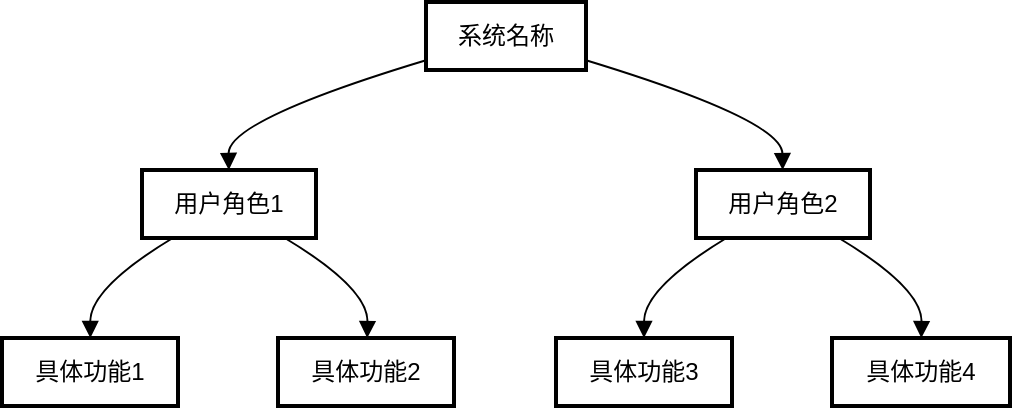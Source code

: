 <mxfile version="22.1.7" type="github">
  <diagram name="第 1 页" id="A52_NE2SCT95nualfsG8">
    <mxGraphModel>
      <root>
        <mxCell id="0" />
        <mxCell id="1" parent="0" />
        <mxCell id="2" value="系统名称" style="whiteSpace=wrap;strokeWidth=2;" vertex="1" parent="1">
          <mxGeometry x="212" width="80" height="34" as="geometry" />
        </mxCell>
        <mxCell id="3" value="用户角色1" style="whiteSpace=wrap;strokeWidth=2;" vertex="1" parent="1">
          <mxGeometry x="70" y="84" width="87" height="34" as="geometry" />
        </mxCell>
        <mxCell id="4" value="用户角色2" style="whiteSpace=wrap;strokeWidth=2;" vertex="1" parent="1">
          <mxGeometry x="347" y="84" width="87" height="34" as="geometry" />
        </mxCell>
        <mxCell id="5" value="具体功能1" style="whiteSpace=wrap;strokeWidth=2;" vertex="1" parent="1">
          <mxGeometry y="168" width="88" height="34" as="geometry" />
        </mxCell>
        <mxCell id="6" value="具体功能2" style="whiteSpace=wrap;strokeWidth=2;" vertex="1" parent="1">
          <mxGeometry x="138" y="168" width="88" height="34" as="geometry" />
        </mxCell>
        <mxCell id="7" value="具体功能3" style="whiteSpace=wrap;strokeWidth=2;" vertex="1" parent="1">
          <mxGeometry x="277" y="168" width="88" height="34" as="geometry" />
        </mxCell>
        <mxCell id="8" value="具体功能4" style="whiteSpace=wrap;strokeWidth=2;" vertex="1" parent="1">
          <mxGeometry x="415" y="168" width="89" height="34" as="geometry" />
        </mxCell>
        <mxCell id="9" value="" style="curved=1;startArrow=none;endArrow=block;exitX=-0.001;exitY=0.857;entryX=0.499;entryY=0;" edge="1" parent="1" source="2" target="3">
          <mxGeometry relative="1" as="geometry">
            <Array as="points">
              <mxPoint x="113" y="59" />
            </Array>
          </mxGeometry>
        </mxCell>
        <mxCell id="10" value="" style="curved=1;startArrow=none;endArrow=block;exitX=0.999;exitY=0.857;entryX=0.498;entryY=0;" edge="1" parent="1" source="2" target="4">
          <mxGeometry relative="1" as="geometry">
            <Array as="points">
              <mxPoint x="390" y="59" />
            </Array>
          </mxGeometry>
        </mxCell>
        <mxCell id="11" value="" style="curved=1;startArrow=none;endArrow=block;exitX=0.177;exitY=1;entryX=0.502;entryY=0;" edge="1" parent="1" source="3" target="5">
          <mxGeometry relative="1" as="geometry">
            <Array as="points">
              <mxPoint x="44" y="143" />
            </Array>
          </mxGeometry>
        </mxCell>
        <mxCell id="12" value="" style="curved=1;startArrow=none;endArrow=block;exitX=0.821;exitY=1;entryX=0.507;entryY=0;" edge="1" parent="1" source="3" target="6">
          <mxGeometry relative="1" as="geometry">
            <Array as="points">
              <mxPoint x="183" y="143" />
            </Array>
          </mxGeometry>
        </mxCell>
        <mxCell id="13" value="" style="curved=1;startArrow=none;endArrow=block;exitX=0.175;exitY=1;entryX=0.5;entryY=0;" edge="1" parent="1" source="4" target="7">
          <mxGeometry relative="1" as="geometry">
            <Array as="points">
              <mxPoint x="321" y="143" />
            </Array>
          </mxGeometry>
        </mxCell>
        <mxCell id="14" value="" style="curved=1;startArrow=none;endArrow=block;exitX=0.821;exitY=1;entryX=0.502;entryY=0;" edge="1" parent="1" source="4" target="8">
          <mxGeometry relative="1" as="geometry">
            <Array as="points">
              <mxPoint x="460" y="143" />
            </Array>
          </mxGeometry>
        </mxCell>
      </root>
    </mxGraphModel>
  </diagram>
</mxfile>

